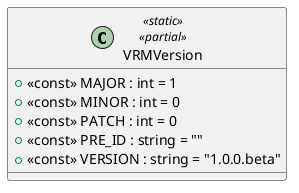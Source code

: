 @startuml
class VRMVersion <<static>> <<partial>> {
    + <<const>> MAJOR : int = 1
    + <<const>> MINOR : int = 0
    + <<const>> PATCH : int = 0
    + <<const>> PRE_ID : string = ""
    + <<const>> VERSION : string = "1.0.0.beta"
}
@enduml
